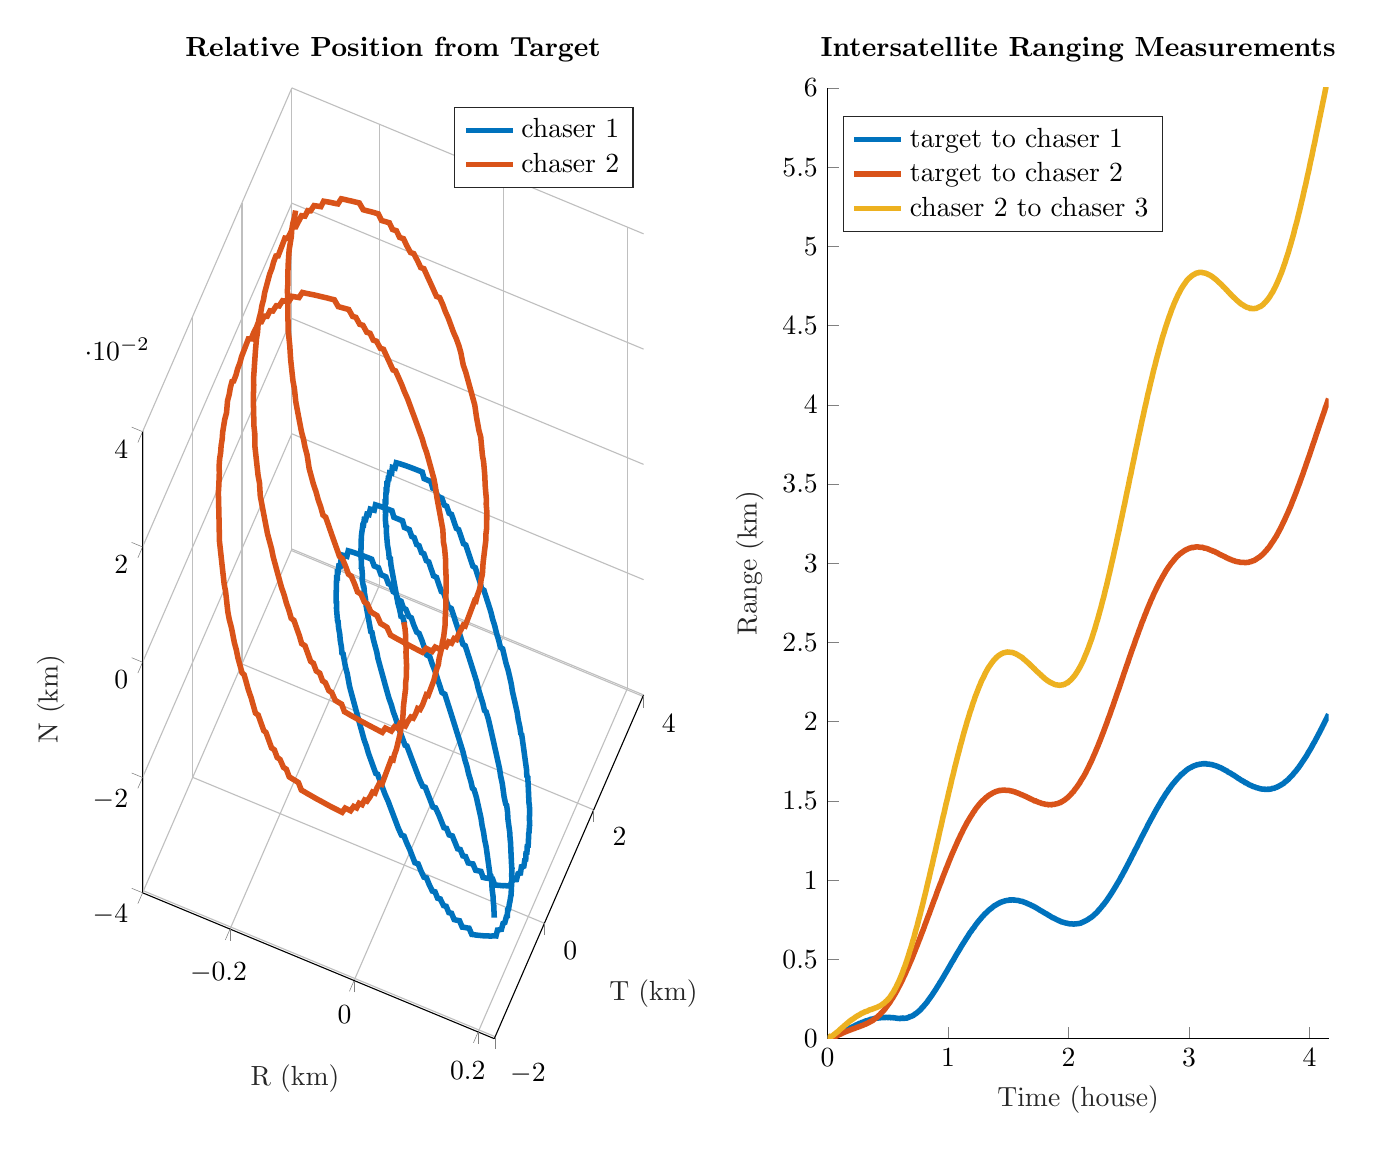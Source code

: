 % This file was created by matlab2tikz.
%
%The latest updates can be retrieved from
%  http://www.mathworks.com/matlabcentral/fileexchange/22022-matlab2tikz-matlab2tikz
%where you can also make suggestions and rate matlab2tikz.
%
\definecolor{mycolor1}{rgb}{0.0,0.447,0.741}%
\definecolor{mycolor2}{rgb}{0.85,0.325,0.098}%
\definecolor{mycolor3}{rgb}{0.929,0.694,0.125}%
%
\begin{tikzpicture}

\begin{axis}[%
width=2.505in,
height=4.754in,
at={(1.011in,0.642in)},
scale only axis,
xmin=-0.341,
xmax=0.226,
tick align=outside,
xlabel style={font=\color{white!15!black}},
xlabel={R (km)},
ymin=-2.035,
ymax=4.025,
ylabel style={font=\color{white!15!black}},
ylabel={T (km)},
zmin=-0.04,
zmax=0.04,
zlabel style={font=\color{white!15!black}},
zlabel={N (km)},
view={23}{39},
axis background/.style={fill=white},
title style={font=\bfseries},
title={Relative Position from Target},
axis x line*=bottom,
axis y line*=left,
axis z line*=left,
xmajorgrids,
ymajorgrids,
zmajorgrids,
legend style={legend cell align=left, align=left, draw=white!15!black}
]
\addplot3 [color=mycolor1, line width=2.0pt]
 table[row sep=crcr] {%
0.001	-0.01	0.002\\
-0.002	-0.008	0.003\\
-0.005	-0.007	0.003\\
-0.007	-0.005	0.004\\
-0.01	-0.003	0.005\\
-0.012	-0.001	0.006\\
-0.014	0.002	0.007\\
-0.016	0.004	0.008\\
-0.018	0.007	0.009\\
-0.02	0.01	0.01\\
-0.022	0.013	0.011\\
-0.023	0.016	0.012\\
-0.025	0.019	0.012\\
-0.026	0.022	0.013\\
-0.028	0.025	0.014\\
-0.029	0.028	0.015\\
-0.03	0.032	0.016\\
-0.03	0.035	0.017\\
-0.031	0.039	0.017\\
-0.032	0.042	0.018\\
-0.032	0.046	0.019\\
-0.032	0.05	0.019\\
-0.033	0.053	0.02\\
-0.033	0.057	0.021\\
-0.032	0.061	0.021\\
-0.032	0.064	0.022\\
-0.032	0.068	0.023\\
-0.031	0.071	0.023\\
-0.031	0.075	0.024\\
-0.03	0.078	0.024\\
-0.029	0.082	0.025\\
-0.028	0.085	0.025\\
-0.027	0.089	0.026\\
-0.026	0.092	0.026\\
-0.024	0.095	0.026\\
-0.023	0.098	0.027\\
-0.021	0.101	0.027\\
-0.019	0.104	0.027\\
-0.017	0.106	0.028\\
-0.015	0.109	0.028\\
-0.013	0.111	0.028\\
-0.011	0.114	0.028\\
-0.009	0.116	0.028\\
-0.006	0.118	0.028\\
-0.004	0.12	0.028\\
-0.001	0.121	0.028\\
0.002	0.123	0.028\\
0.005	0.124	0.028\\
0.008	0.125	0.028\\
0.011	0.126	0.028\\
0.014	0.127	0.028\\
0.017	0.127	0.028\\
0.02	0.128	0.028\\
0.024	0.128	0.028\\
0.027	0.127	0.027\\
0.03	0.127	0.027\\
0.034	0.126	0.027\\
0.038	0.126	0.027\\
0.041	0.124	0.026\\
0.045	0.123	0.026\\
0.049	0.122	0.025\\
0.052	0.12	0.025\\
0.056	0.118	0.025\\
0.06	0.115	0.024\\
0.064	0.113	0.024\\
0.068	0.11	0.023\\
0.072	0.107	0.023\\
0.076	0.104	0.022\\
0.08	0.1	0.021\\
0.084	0.096	0.021\\
0.088	0.092	0.02\\
0.092	0.088	0.019\\
0.096	0.083	0.019\\
0.1	0.078	0.018\\
0.104	0.073	0.017\\
0.108	0.068	0.016\\
0.112	0.062	0.016\\
0.116	0.056	0.015\\
0.12	0.05	0.014\\
0.123	0.043	0.013\\
0.127	0.037	0.013\\
0.131	0.03	0.012\\
0.135	0.023	0.011\\
0.139	0.015	0.01\\
0.142	0.008	0.009\\
0.146	-0.0	0.008\\
0.149	-0.008	0.007\\
0.153	-0.017	0.006\\
0.156	-0.025	0.005\\
0.16	-0.034	0.005\\
0.163	-0.043	0.004\\
0.166	-0.052	0.003\\
0.17	-0.062	0.002\\
0.173	-0.071	0.001\\
0.176	-0.081	-5.39e-05\\
0.178	-0.091	-0.001\\
0.181	-0.101	-0.002\\
0.184	-0.111	-0.003\\
0.187	-0.122	-0.004\\
0.189	-0.133	-0.005\\
0.192	-0.143	-0.006\\
0.194	-0.154	-0.007\\
0.196	-0.166	-0.007\\
0.198	-0.177	-0.008\\
0.2	-0.188	-0.009\\
0.202	-0.2	-0.01\\
0.204	-0.212	-0.011\\
0.206	-0.223	-0.012\\
0.207	-0.235	-0.013\\
0.209	-0.247	-0.013\\
0.21	-0.259	-0.014\\
0.211	-0.271	-0.015\\
0.212	-0.284	-0.016\\
0.213	-0.296	-0.017\\
0.214	-0.308	-0.017\\
0.215	-0.321	-0.018\\
0.215	-0.333	-0.019\\
0.216	-0.345	-0.02\\
0.216	-0.358	-0.02\\
0.216	-0.37	-0.021\\
0.216	-0.383	-0.021\\
0.216	-0.395	-0.022\\
0.216	-0.408	-0.023\\
0.215	-0.42	-0.023\\
0.215	-0.433	-0.024\\
0.214	-0.445	-0.024\\
0.214	-0.457	-0.025\\
0.213	-0.47	-0.025\\
0.212	-0.482	-0.026\\
0.211	-0.494	-0.026\\
0.209	-0.506	-0.026\\
0.208	-0.518	-0.027\\
0.206	-0.53	-0.027\\
0.205	-0.542	-0.027\\
0.203	-0.554	-0.028\\
0.201	-0.565	-0.028\\
0.199	-0.577	-0.028\\
0.197	-0.588	-0.028\\
0.195	-0.599	-0.029\\
0.192	-0.611	-0.029\\
0.19	-0.621	-0.029\\
0.187	-0.632	-0.029\\
0.185	-0.643	-0.029\\
0.182	-0.653	-0.029\\
0.179	-0.663	-0.029\\
0.176	-0.673	-0.029\\
0.173	-0.683	-0.029\\
0.17	-0.693	-0.028\\
0.166	-0.702	-0.028\\
0.163	-0.712	-0.028\\
0.16	-0.721	-0.028\\
0.156	-0.729	-0.028\\
0.153	-0.738	-0.027\\
0.149	-0.746	-0.027\\
0.145	-0.754	-0.027\\
0.141	-0.762	-0.026\\
0.138	-0.77	-0.026\\
0.134	-0.777	-0.026\\
0.13	-0.784	-0.025\\
0.126	-0.791	-0.025\\
0.122	-0.798	-0.024\\
0.118	-0.804	-0.024\\
0.114	-0.81	-0.023\\
0.11	-0.816	-0.022\\
0.105	-0.821	-0.022\\
0.101	-0.826	-0.021\\
0.097	-0.831	-0.021\\
0.093	-0.836	-0.02\\
0.089	-0.841	-0.019\\
0.084	-0.845	-0.018\\
0.08	-0.849	-0.018\\
0.076	-0.852	-0.017\\
0.072	-0.856	-0.016\\
0.068	-0.859	-0.015\\
0.064	-0.861	-0.015\\
0.059	-0.864	-0.014\\
0.055	-0.866	-0.013\\
0.051	-0.868	-0.012\\
0.047	-0.87	-0.011\\
0.043	-0.871	-0.01\\
0.039	-0.873	-0.009\\
0.036	-0.874	-0.009\\
0.032	-0.874	-0.008\\
0.028	-0.875	-0.007\\
0.024	-0.875	-0.006\\
0.021	-0.875	-0.005\\
0.017	-0.875	-0.004\\
0.014	-0.874	-0.003\\
0.01	-0.873	-0.002\\
0.007	-0.873	-0.001\\
0.004	-0.871	-2.76e-05\\
0.001	-0.87	0.001\\
-0.002	-0.869	0.002\\
-0.005	-0.867	0.003\\
-0.008	-0.865	0.004\\
-0.01	-0.863	0.005\\
-0.013	-0.861	0.006\\
-0.016	-0.858	0.007\\
-0.018	-0.856	0.008\\
-0.02	-0.853	0.008\\
-0.022	-0.85	0.009\\
-0.024	-0.847	0.01\\
-0.026	-0.844	0.011\\
-0.028	-0.841	0.012\\
-0.029	-0.838	0.013\\
-0.031	-0.834	0.014\\
-0.032	-0.831	0.015\\
-0.033	-0.827	0.015\\
-0.035	-0.824	0.016\\
-0.035	-0.82	0.017\\
-0.036	-0.816	0.018\\
-0.037	-0.812	0.018\\
-0.037	-0.809	0.019\\
-0.038	-0.805	0.02\\
-0.038	-0.801	0.021\\
-0.038	-0.797	0.021\\
-0.038	-0.793	0.022\\
-0.038	-0.79	0.022\\
-0.038	-0.786	0.023\\
-0.037	-0.782	0.024\\
-0.037	-0.778	0.024\\
-0.036	-0.775	0.025\\
-0.035	-0.771	0.025\\
-0.034	-0.767	0.026\\
-0.033	-0.764	0.026\\
-0.032	-0.761	0.026\\
-0.03	-0.757	0.027\\
-0.029	-0.754	0.027\\
-0.027	-0.751	0.027\\
-0.025	-0.748	0.028\\
-0.023	-0.745	0.028\\
-0.021	-0.743	0.028\\
-0.019	-0.74	0.028\\
-0.017	-0.738	0.029\\
-0.014	-0.735	0.029\\
-0.012	-0.733	0.029\\
-0.009	-0.731	0.029\\
-0.007	-0.73	0.029\\
-0.004	-0.728	0.029\\
-0.001	-0.727	0.029\\
0.002	-0.726	0.029\\
0.005	-0.725	0.029\\
0.009	-0.724	0.029\\
0.012	-0.723	0.028\\
0.015	-0.723	0.028\\
0.019	-0.723	0.028\\
0.022	-0.723	0.028\\
0.026	-0.723	0.028\\
0.029	-0.724	0.027\\
0.033	-0.725	0.027\\
0.037	-0.726	0.027\\
0.041	-0.727	0.026\\
0.045	-0.729	0.026\\
0.049	-0.731	0.025\\
0.053	-0.733	0.025\\
0.057	-0.735	0.024\\
0.061	-0.738	0.024\\
0.065	-0.74	0.023\\
0.069	-0.743	0.023\\
0.073	-0.747	0.022\\
0.077	-0.75	0.021\\
0.082	-0.754	0.021\\
0.086	-0.759	0.02\\
0.09	-0.763	0.019\\
0.094	-0.768	0.019\\
0.098	-0.773	0.018\\
0.102	-0.778	0.017\\
0.107	-0.783	0.017\\
0.111	-0.789	0.016\\
0.115	-0.795	0.015\\
0.119	-0.801	0.014\\
0.123	-0.808	0.013\\
0.127	-0.815	0.012\\
0.131	-0.822	0.012\\
0.135	-0.829	0.011\\
0.139	-0.836	0.01\\
0.143	-0.844	0.009\\
0.147	-0.852	0.008\\
0.151	-0.86	0.007\\
0.154	-0.869	0.006\\
0.158	-0.878	0.005\\
0.162	-0.887	0.004\\
0.165	-0.896	0.003\\
0.168	-0.905	0.003\\
0.172	-0.915	0.002\\
0.175	-0.924	0.001\\
0.178	-0.934	-0.0\\
0.181	-0.944	-0.001\\
0.184	-0.955	-0.002\\
0.187	-0.965	-0.003\\
0.19	-0.976	-0.004\\
0.193	-0.987	-0.005\\
0.195	-0.998	-0.006\\
0.198	-1.009	-0.007\\
0.2	-1.02	-0.008\\
0.202	-1.032	-0.009\\
0.205	-1.043	-0.01\\
0.207	-1.055	-0.01\\
0.209	-1.067	-0.011\\
0.21	-1.079	-0.012\\
0.212	-1.091	-0.013\\
0.214	-1.103	-0.014\\
0.215	-1.115	-0.015\\
0.216	-1.128	-0.015\\
0.217	-1.14	-0.016\\
0.218	-1.153	-0.017\\
0.219	-1.165	-0.018\\
0.22	-1.178	-0.019\\
0.221	-1.19	-0.019\\
0.221	-1.203	-0.02\\
0.222	-1.215	-0.021\\
0.222	-1.228	-0.021\\
0.222	-1.241	-0.022\\
0.222	-1.253	-0.023\\
0.222	-1.266	-0.023\\
0.221	-1.279	-0.024\\
0.221	-1.291	-0.024\\
0.22	-1.304	-0.025\\
0.219	-1.316	-0.025\\
0.219	-1.329	-0.026\\
0.218	-1.341	-0.026\\
0.216	-1.354	-0.027\\
0.215	-1.366	-0.027\\
0.214	-1.378	-0.027\\
0.212	-1.39	-0.028\\
0.21	-1.402	-0.028\\
0.209	-1.414	-0.028\\
0.207	-1.426	-0.028\\
0.205	-1.437	-0.029\\
0.202	-1.449	-0.029\\
0.2	-1.46	-0.029\\
0.198	-1.471	-0.029\\
0.195	-1.483	-0.029\\
0.192	-1.493	-0.029\\
0.19	-1.504	-0.029\\
0.187	-1.515	-0.029\\
0.184	-1.525	-0.029\\
0.181	-1.535	-0.029\\
0.178	-1.545	-0.029\\
0.174	-1.555	-0.029\\
0.171	-1.564	-0.029\\
0.167	-1.574	-0.028\\
0.164	-1.583	-0.028\\
0.16	-1.591	-0.028\\
0.157	-1.6	-0.028\\
0.153	-1.608	-0.027\\
0.149	-1.617	-0.027\\
0.145	-1.624	-0.027\\
0.141	-1.632	-0.026\\
0.137	-1.639	-0.026\\
0.133	-1.647	-0.025\\
0.129	-1.653	-0.025\\
0.124	-1.66	-0.024\\
0.12	-1.666	-0.024\\
0.116	-1.672	-0.023\\
0.112	-1.678	-0.023\\
0.107	-1.684	-0.022\\
0.103	-1.689	-0.021\\
0.099	-1.694	-0.021\\
0.094	-1.698	-0.02\\
0.09	-1.703	-0.019\\
0.085	-1.707	-0.019\\
0.081	-1.711	-0.018\\
0.077	-1.714	-0.017\\
0.072	-1.717	-0.016\\
0.068	-1.72	-0.015\\
0.064	-1.723	-0.015\\
0.059	-1.725	-0.014\\
0.055	-1.727	-0.013\\
0.051	-1.729	-0.012\\
0.047	-1.731	-0.011\\
0.043	-1.732	-0.01\\
0.038	-1.733	-0.009\\
0.034	-1.734	-0.008\\
0.03	-1.735	-0.007\\
0.026	-1.735	-0.006\\
0.023	-1.735	-0.006\\
0.019	-1.735	-0.005\\
0.015	-1.734	-0.004\\
0.011	-1.734	-0.003\\
0.008	-1.733	-0.002\\
0.004	-1.732	-0.001\\
0.001	-1.73	0.0\\
-0.002	-1.729	0.001\\
-0.005	-1.727	0.002\\
-0.008	-1.725	0.003\\
-0.011	-1.723	0.004\\
-0.014	-1.721	0.005\\
-0.017	-1.719	0.006\\
-0.02	-1.716	0.007\\
-0.022	-1.713	0.008\\
-0.024	-1.71	0.009\\
-0.027	-1.707	0.01\\
-0.029	-1.704	0.011\\
-0.031	-1.701	0.012\\
-0.033	-1.697	0.012\\
-0.034	-1.694	0.013\\
-0.036	-1.69	0.014\\
-0.037	-1.686	0.015\\
-0.039	-1.683	0.016\\
-0.04	-1.679	0.017\\
-0.041	-1.675	0.017\\
-0.042	-1.671	0.018\\
-0.043	-1.667	0.019\\
-0.043	-1.663	0.02\\
-0.044	-1.659	0.02\\
-0.044	-1.655	0.021\\
-0.044	-1.651	0.022\\
-0.044	-1.647	0.022\\
-0.044	-1.643	0.023\\
-0.044	-1.639	0.024\\
-0.043	-1.635	0.024\\
-0.043	-1.631	0.025\\
-0.042	-1.627	0.025\\
-0.041	-1.623	0.026\\
-0.04	-1.62	0.026\\
-0.039	-1.616	0.026\\
-0.038	-1.613	0.027\\
-0.036	-1.609	0.027\\
-0.035	-1.606	0.028\\
-0.033	-1.603	0.028\\
-0.031	-1.599	0.028\\
-0.029	-1.597	0.028\\
-0.027	-1.594	0.029\\
-0.025	-1.591	0.029\\
-0.023	-1.589	0.029\\
-0.02	-1.586	0.029\\
-0.018	-1.584	0.029\\
-0.015	-1.582	0.029\\
-0.012	-1.58	0.029\\
-0.009	-1.579	0.029\\
-0.006	-1.577	0.029\\
-0.003	-1.576	0.029\\
4.23e-05	-1.575	0.029\\
0.003	-1.574	0.029\\
0.007	-1.573	0.029\\
0.01	-1.573	0.029\\
0.014	-1.573	0.028\\
0.018	-1.573	0.028\\
0.021	-1.573	0.028\\
0.025	-1.574	0.027\\
0.029	-1.575	0.027\\
0.033	-1.576	0.027\\
0.037	-1.577	0.026\\
0.041	-1.579	0.026\\
0.045	-1.581	0.025\\
0.049	-1.583	0.025\\
0.053	-1.585	0.024\\
0.058	-1.588	0.024\\
0.062	-1.591	0.023\\
0.066	-1.594	0.023\\
0.071	-1.597	0.022\\
0.075	-1.601	0.022\\
0.079	-1.605	0.021\\
0.084	-1.609	0.02\\
0.088	-1.613	0.02\\
0.093	-1.618	0.019\\
0.097	-1.623	0.018\\
0.101	-1.629	0.017\\
0.106	-1.634	0.017\\
0.11	-1.64	0.016\\
0.115	-1.646	0.015\\
0.119	-1.653	0.014\\
0.123	-1.659	0.013\\
0.127	-1.666	0.012\\
0.132	-1.673	0.012\\
0.136	-1.681	0.011\\
0.14	-1.688	0.01\\
0.144	-1.696	0.009\\
0.148	-1.704	0.008\\
0.152	-1.713	0.007\\
0.156	-1.721	0.006\\
0.16	-1.73	0.005\\
0.164	-1.739	0.004\\
0.167	-1.748	0.003\\
0.171	-1.758	0.002\\
0.174	-1.768	0.001\\
0.178	-1.778	0.0\\
0.181	-1.788	-0.001\\
0.184	-1.798	-0.001\\
0.188	-1.808	-0.002\\
0.191	-1.819	-0.003\\
0.194	-1.83	-0.004\\
0.197	-1.841	-0.005\\
0.199	-1.852	-0.006\\
0.202	-1.864	-0.007\\
0.204	-1.875	-0.008\\
0.207	-1.887	-0.009\\
0.209	-1.899	-0.01\\
0.211	-1.91	-0.011\\
0.213	-1.922	-0.012\\
0.215	-1.935	-0.013\\
0.217	-1.947	-0.013\\
0.219	-1.959	-0.014\\
0.22	-1.972	-0.015\\
0.222	-1.984	-0.016\\
0.223	-1.997	-0.017\\
0.224	-2.009	-0.017\\
0.225	-2.022	-0.018\\
0.226	-2.035	-0.019\\
};
 \addlegendentry{chaser 1}

\addplot3 [color=mycolor2, line width=2.0pt]
 table[row sep=crcr] {%
-0.001	0.01	0.002\\
0.001	0.007	0.001\\
0.002	0.004	0.0\\
0.002	0.002	-0.001\\
0.003	-0.001	-0.002\\
0.003	-0.004	-0.003\\
0.004	-0.007	-0.005\\
0.004	-0.01	-0.006\\
0.004	-0.013	-0.007\\
0.003	-0.016	-0.008\\
0.003	-0.018	-0.009\\
0.002	-0.021	-0.01\\
0.001	-0.024	-0.011\\
0.0	-0.027	-0.012\\
-0.001	-0.029	-0.014\\
-0.002	-0.032	-0.015\\
-0.004	-0.034	-0.016\\
-0.005	-0.037	-0.017\\
-0.007	-0.039	-0.018\\
-0.009	-0.041	-0.019\\
-0.011	-0.043	-0.02\\
-0.014	-0.045	-0.021\\
-0.016	-0.046	-0.022\\
-0.019	-0.048	-0.022\\
-0.022	-0.049	-0.023\\
-0.025	-0.05	-0.024\\
-0.028	-0.051	-0.025\\
-0.031	-0.052	-0.026\\
-0.034	-0.052	-0.027\\
-0.038	-0.052	-0.027\\
-0.042	-0.052	-0.028\\
-0.045	-0.052	-0.029\\
-0.049	-0.052	-0.029\\
-0.053	-0.051	-0.03\\
-0.058	-0.05	-0.031\\
-0.062	-0.048	-0.031\\
-0.066	-0.047	-0.032\\
-0.071	-0.045	-0.032\\
-0.075	-0.043	-0.033\\
-0.08	-0.04	-0.033\\
-0.085	-0.037	-0.034\\
-0.089	-0.034	-0.034\\
-0.094	-0.031	-0.034\\
-0.099	-0.027	-0.035\\
-0.104	-0.023	-0.035\\
-0.109	-0.018	-0.035\\
-0.115	-0.014	-0.035\\
-0.12	-0.009	-0.035\\
-0.125	-0.003	-0.035\\
-0.13	0.003	-0.035\\
-0.135	0.009	-0.035\\
-0.141	0.015	-0.035\\
-0.146	0.022	-0.035\\
-0.151	0.029	-0.035\\
-0.157	0.037	-0.035\\
-0.162	0.045	-0.035\\
-0.168	0.053	-0.035\\
-0.173	0.061	-0.034\\
-0.178	0.07	-0.034\\
-0.184	0.08	-0.034\\
-0.189	0.089	-0.034\\
-0.194	0.099	-0.033\\
-0.199	0.109	-0.033\\
-0.205	0.12	-0.032\\
-0.21	0.131	-0.032\\
-0.215	0.142	-0.031\\
-0.22	0.154	-0.031\\
-0.225	0.166	-0.03\\
-0.23	0.178	-0.029\\
-0.234	0.191	-0.029\\
-0.239	0.203	-0.028\\
-0.244	0.217	-0.027\\
-0.249	0.23	-0.027\\
-0.253	0.244	-0.026\\
-0.257	0.258	-0.025\\
-0.262	0.272	-0.024\\
-0.266	0.287	-0.023\\
-0.27	0.301	-0.022\\
-0.274	0.317	-0.022\\
-0.278	0.332	-0.021\\
-0.282	0.347	-0.02\\
-0.285	0.363	-0.019\\
-0.289	0.379	-0.018\\
-0.292	0.396	-0.017\\
-0.295	0.412	-0.016\\
-0.299	0.429	-0.015\\
-0.302	0.446	-0.014\\
-0.304	0.463	-0.013\\
-0.307	0.48	-0.011\\
-0.31	0.497	-0.01\\
-0.312	0.515	-0.009\\
-0.314	0.532	-0.008\\
-0.316	0.55	-0.007\\
-0.318	0.568	-0.006\\
-0.32	0.586	-0.005\\
-0.322	0.604	-0.004\\
-0.323	0.622	-0.002\\
-0.324	0.641	-0.001\\
-0.325	0.659	-0.0\\
-0.326	0.678	0.001\\
-0.327	0.696	0.002\\
-0.328	0.715	0.003\\
-0.328	0.733	0.004\\
-0.328	0.752	0.006\\
-0.329	0.77	0.007\\
-0.329	0.789	0.008\\
-0.328	0.807	0.009\\
-0.328	0.826	0.01\\
-0.327	0.844	0.011\\
-0.327	0.863	0.012\\
-0.326	0.881	0.013\\
-0.325	0.899	0.014\\
-0.323	0.918	0.015\\
-0.322	0.936	0.017\\
-0.32	0.954	0.018\\
-0.319	0.972	0.019\\
-0.317	0.99	0.02\\
-0.315	1.007	0.02\\
-0.312	1.025	0.021\\
-0.31	1.042	0.022\\
-0.307	1.059	0.023\\
-0.305	1.076	0.024\\
-0.302	1.093	0.025\\
-0.299	1.11	0.026\\
-0.296	1.126	0.027\\
-0.292	1.143	0.027\\
-0.289	1.159	0.028\\
-0.285	1.174	0.029\\
-0.282	1.19	0.03\\
-0.278	1.205	0.03\\
-0.274	1.22	0.031\\
-0.27	1.235	0.031\\
-0.266	1.25	0.032\\
-0.262	1.264	0.032\\
-0.257	1.278	0.033\\
-0.253	1.292	0.033\\
-0.248	1.305	0.034\\
-0.243	1.318	0.034\\
-0.239	1.331	0.034\\
-0.234	1.344	0.035\\
-0.229	1.356	0.035\\
-0.224	1.368	0.035\\
-0.219	1.379	0.036\\
-0.213	1.39	0.036\\
-0.208	1.401	0.036\\
-0.203	1.412	0.036\\
-0.198	1.422	0.036\\
-0.192	1.432	0.036\\
-0.187	1.441	0.036\\
-0.182	1.45	0.036\\
-0.176	1.459	0.036\\
-0.171	1.468	0.036\\
-0.165	1.476	0.035\\
-0.16	1.483	0.035\\
-0.154	1.491	0.035\\
-0.149	1.498	0.035\\
-0.143	1.505	0.034\\
-0.138	1.511	0.034\\
-0.132	1.517	0.033\\
-0.127	1.522	0.033\\
-0.121	1.528	0.032\\
-0.116	1.533	0.032\\
-0.111	1.537	0.031\\
-0.106	1.541	0.031\\
-0.1	1.545	0.03\\
-0.095	1.549	0.03\\
-0.09	1.552	0.029\\
-0.085	1.555	0.028\\
-0.08	1.558	0.027\\
-0.076	1.56	0.027\\
-0.071	1.562	0.026\\
-0.066	1.563	0.025\\
-0.062	1.565	0.024\\
-0.057	1.566	0.023\\
-0.053	1.567	0.022\\
-0.049	1.567	0.021\\
-0.045	1.568	0.02\\
-0.041	1.568	0.019\\
-0.037	1.567	0.018\\
-0.033	1.567	0.017\\
-0.03	1.566	0.016\\
-0.026	1.565	0.015\\
-0.023	1.564	0.014\\
-0.02	1.563	0.013\\
-0.017	1.561	0.012\\
-0.014	1.559	0.011\\
-0.012	1.558	0.01\\
-0.009	1.556	0.008\\
-0.007	1.553	0.007\\
-0.005	1.551	0.006\\
-0.003	1.549	0.005\\
-0.001	1.546	0.004\\
0.001	1.543	0.003\\
0.002	1.541	0.001\\
0.004	1.538	0.0\\
0.005	1.535	-0.001\\
0.006	1.532	-0.002\\
0.006	1.529	-0.003\\
0.007	1.526	-0.005\\
0.007	1.523	-0.006\\
0.007	1.52	-0.007\\
0.007	1.517	-0.008\\
0.007	1.514	-0.009\\
0.007	1.511	-0.01\\
0.006	1.508	-0.012\\
0.006	1.505	-0.013\\
0.005	1.502	-0.014\\
0.004	1.5	-0.015\\
0.002	1.497	-0.016\\
0.001	1.494	-0.017\\
-0.001	1.492	-0.018\\
-0.003	1.49	-0.019\\
-0.004	1.488	-0.02\\
-0.007	1.486	-0.021\\
-0.009	1.484	-0.022\\
-0.011	1.482	-0.023\\
-0.014	1.481	-0.024\\
-0.017	1.479	-0.025\\
-0.02	1.478	-0.026\\
-0.023	1.477	-0.026\\
-0.026	1.477	-0.027\\
-0.029	1.476	-0.028\\
-0.033	1.476	-0.029\\
-0.037	1.476	-0.029\\
-0.04	1.477	-0.03\\
-0.044	1.477	-0.031\\
-0.048	1.478	-0.031\\
-0.053	1.479	-0.032\\
-0.057	1.481	-0.033\\
-0.061	1.482	-0.033\\
-0.066	1.484	-0.033\\
-0.07	1.487	-0.034\\
-0.075	1.489	-0.034\\
-0.08	1.492	-0.035\\
-0.085	1.496	-0.035\\
-0.09	1.499	-0.035\\
-0.095	1.503	-0.036\\
-0.1	1.507	-0.036\\
-0.105	1.512	-0.036\\
-0.11	1.517	-0.036\\
-0.115	1.522	-0.036\\
-0.121	1.528	-0.036\\
-0.126	1.534	-0.036\\
-0.132	1.54	-0.036\\
-0.137	1.547	-0.036\\
-0.142	1.554	-0.036\\
-0.148	1.561	-0.036\\
-0.153	1.569	-0.036\\
-0.159	1.577	-0.036\\
-0.164	1.586	-0.035\\
-0.17	1.595	-0.035\\
-0.175	1.604	-0.035\\
-0.181	1.613	-0.034\\
-0.186	1.623	-0.034\\
-0.192	1.633	-0.033\\
-0.197	1.644	-0.033\\
-0.202	1.655	-0.032\\
-0.208	1.666	-0.032\\
-0.213	1.677	-0.031\\
-0.218	1.689	-0.031\\
-0.223	1.702	-0.03\\
-0.228	1.714	-0.029\\
-0.234	1.727	-0.029\\
-0.238	1.74	-0.028\\
-0.243	1.753	-0.027\\
-0.248	1.767	-0.026\\
-0.253	1.781	-0.026\\
-0.257	1.795	-0.025\\
-0.262	1.81	-0.024\\
-0.266	1.825	-0.023\\
-0.271	1.84	-0.022\\
-0.275	1.855	-0.021\\
-0.279	1.871	-0.02\\
-0.283	1.887	-0.019\\
-0.287	1.903	-0.018\\
-0.29	1.919	-0.017\\
-0.294	1.935	-0.016\\
-0.298	1.952	-0.015\\
-0.301	1.969	-0.014\\
-0.304	1.986	-0.013\\
-0.307	2.003	-0.012\\
-0.31	2.021	-0.011\\
-0.313	2.038	-0.01\\
-0.315	2.056	-0.008\\
-0.318	2.074	-0.007\\
-0.32	2.092	-0.006\\
-0.322	2.11	-0.005\\
-0.324	2.128	-0.004\\
-0.326	2.146	-0.003\\
-0.327	2.165	-0.001\\
-0.329	2.183	-0.0\\
-0.33	2.202	0.001\\
-0.331	2.22	0.002\\
-0.332	2.239	0.003\\
-0.333	2.258	0.004\\
-0.333	2.276	0.006\\
-0.334	2.295	0.007\\
-0.334	2.314	0.008\\
-0.334	2.332	0.009\\
-0.334	2.351	0.01\\
-0.334	2.37	0.011\\
-0.333	2.388	0.013\\
-0.332	2.407	0.014\\
-0.332	2.425	0.015\\
-0.331	2.443	0.016\\
-0.329	2.462	0.017\\
-0.328	2.48	0.018\\
-0.326	2.498	0.019\\
-0.325	2.516	0.02\\
-0.323	2.534	0.021\\
-0.321	2.551	0.022\\
-0.319	2.569	0.023\\
-0.316	2.586	0.024\\
-0.314	2.604	0.025\\
-0.311	2.621	0.026\\
-0.308	2.637	0.026\\
-0.305	2.654	0.027\\
-0.302	2.671	0.028\\
-0.299	2.687	0.029\\
-0.295	2.703	0.029\\
-0.291	2.718	0.03\\
-0.288	2.734	0.031\\
-0.284	2.749	0.031\\
-0.28	2.764	0.032\\
-0.276	2.779	0.033\\
-0.271	2.794	0.033\\
-0.267	2.808	0.034\\
-0.263	2.822	0.034\\
-0.258	2.835	0.035\\
-0.253	2.849	0.035\\
-0.248	2.862	0.035\\
-0.244	2.874	0.036\\
-0.239	2.887	0.036\\
-0.234	2.899	0.036\\
-0.228	2.91	0.036\\
-0.223	2.922	0.036\\
-0.218	2.933	0.037\\
-0.213	2.944	0.037\\
-0.207	2.954	0.037\\
-0.202	2.964	0.037\\
-0.196	2.974	0.037\\
-0.191	2.983	0.037\\
-0.185	2.992	0.036\\
-0.179	3.0	0.036\\
-0.174	3.009	0.036\\
-0.168	3.017	0.036\\
-0.162	3.024	0.036\\
-0.157	3.031	0.035\\
-0.151	3.038	0.035\\
-0.145	3.045	0.035\\
-0.14	3.051	0.034\\
-0.134	3.056	0.034\\
-0.129	3.062	0.033\\
-0.123	3.067	0.033\\
-0.118	3.071	0.032\\
-0.112	3.076	0.031\\
-0.107	3.08	0.031\\
-0.101	3.083	0.03\\
-0.096	3.087	0.029\\
-0.091	3.09	0.029\\
-0.086	3.092	0.028\\
-0.081	3.095	0.027\\
-0.076	3.097	0.026\\
-0.071	3.098	0.025\\
-0.066	3.1	0.025\\
-0.061	3.101	0.024\\
-0.057	3.101	0.023\\
-0.052	3.102	0.022\\
-0.048	3.102	0.021\\
-0.044	3.102	0.02\\
-0.039	3.102	0.019\\
-0.035	3.101	0.018\\
-0.032	3.101	0.017\\
-0.028	3.1	0.015\\
-0.024	3.098	0.014\\
-0.021	3.097	0.013\\
-0.018	3.095	0.012\\
-0.015	3.094	0.011\\
-0.012	3.092	0.01\\
-0.009	3.09	0.009\\
-0.006	3.087	0.007\\
-0.004	3.085	0.006\\
-0.002	3.082	0.005\\
0.001	3.08	0.004\\
0.002	3.077	0.003\\
0.004	3.074	0.001\\
0.006	3.071	0.0\\
0.007	3.068	-0.001\\
0.008	3.065	-0.002\\
0.009	3.062	-0.004\\
0.01	3.058	-0.005\\
0.011	3.055	-0.006\\
0.011	3.052	-0.007\\
0.012	3.049	-0.008\\
0.012	3.046	-0.01\\
0.012	3.042	-0.011\\
0.011	3.039	-0.012\\
0.011	3.036	-0.013\\
0.01	3.033	-0.014\\
0.009	3.03	-0.015\\
0.008	3.028	-0.016\\
0.007	3.025	-0.017\\
0.006	3.022	-0.019\\
0.004	3.02	-0.02\\
0.003	3.017	-0.021\\
0.001	3.015	-0.022\\
-0.002	3.013	-0.023\\
-0.004	3.011	-0.024\\
-0.006	3.01	-0.024\\
-0.009	3.008	-0.025\\
-0.012	3.007	-0.026\\
-0.015	3.006	-0.027\\
-0.018	3.005	-0.028\\
-0.021	3.004	-0.029\\
-0.024	3.004	-0.029\\
-0.028	3.004	-0.03\\
-0.032	3.004	-0.031\\
-0.035	3.005	-0.032\\
-0.039	3.005	-0.032\\
-0.043	3.006	-0.033\\
-0.048	3.007	-0.033\\
-0.052	3.009	-0.034\\
-0.056	3.011	-0.034\\
-0.061	3.013	-0.035\\
-0.066	3.016	-0.035\\
-0.07	3.018	-0.035\\
-0.075	3.021	-0.036\\
-0.08	3.025	-0.036\\
-0.085	3.029	-0.036\\
-0.091	3.033	-0.037\\
-0.096	3.037	-0.037\\
-0.101	3.042	-0.037\\
-0.106	3.047	-0.037\\
-0.112	3.053	-0.037\\
-0.117	3.059	-0.037\\
-0.123	3.065	-0.037\\
-0.128	3.072	-0.037\\
-0.134	3.078	-0.037\\
-0.14	3.086	-0.037\\
-0.145	3.093	-0.037\\
-0.151	3.101	-0.036\\
-0.156	3.11	-0.036\\
-0.162	3.119	-0.036\\
-0.168	3.128	-0.035\\
-0.174	3.137	-0.035\\
-0.179	3.147	-0.035\\
-0.185	3.157	-0.034\\
-0.19	3.167	-0.034\\
-0.196	3.178	-0.033\\
-0.202	3.189	-0.033\\
-0.207	3.201	-0.032\\
-0.213	3.213	-0.031\\
-0.218	3.225	-0.031\\
-0.223	3.237	-0.03\\
-0.229	3.25	-0.029\\
-0.234	3.263	-0.029\\
-0.239	3.277	-0.028\\
-0.244	3.29	-0.027\\
-0.249	3.304	-0.026\\
-0.254	3.319	-0.025\\
-0.259	3.333	-0.024\\
-0.264	3.348	-0.024\\
-0.268	3.363	-0.023\\
-0.273	3.378	-0.022\\
-0.277	3.394	-0.021\\
-0.282	3.41	-0.02\\
-0.286	3.426	-0.019\\
-0.29	3.442	-0.018\\
-0.294	3.459	-0.016\\
-0.298	3.476	-0.015\\
-0.301	3.493	-0.014\\
-0.305	3.51	-0.013\\
-0.308	3.527	-0.012\\
-0.311	3.544	-0.011\\
-0.314	3.562	-0.01\\
-0.317	3.58	-0.009\\
-0.32	3.598	-0.007\\
-0.323	3.616	-0.006\\
-0.325	3.634	-0.005\\
-0.327	3.652	-0.004\\
-0.329	3.671	-0.003\\
-0.331	3.689	-0.001\\
-0.333	3.708	-0.0\\
-0.335	3.726	0.001\\
-0.336	3.745	0.002\\
-0.337	3.764	0.003\\
-0.338	3.783	0.005\\
-0.339	3.801	0.006\\
-0.34	3.82	0.007\\
-0.34	3.839	0.008\\
-0.341	3.858	0.009\\
-0.341	3.877	0.011\\
-0.341	3.895	0.012\\
-0.341	3.914	0.013\\
-0.34	3.933	0.014\\
-0.339	3.951	0.015\\
-0.339	3.97	0.016\\
-0.338	3.988	0.017\\
-0.336	4.007	0.018\\
-0.335	4.025	0.019\\
};
 \addlegendentry{chaser 2}

\end{axis}

\begin{axis}[%
width=2.505in,
height=4.754in,
at={(4.436in,0.642in)},
scale only axis,
xmin=0,
xmax=4.158,
xlabel style={font=\color{white!15!black}},
xlabel={Time (house)},
ymin=0,
ymax=6,
ylabel style={font=\color{white!15!black}},
ylabel={Range (km)},
axis background/.style={fill=white},
title style={font=\bfseries},
title={Intersatellite Ranging Measurements},
axis x line*=bottom,
axis y line*=left,
legend style={at={(0.03,0.97)}, anchor=north west, legend cell align=left, align=left, draw=white!15!black}
]
\addplot [color=mycolor1, line width=2.0pt]
  table[row sep=crcr]{%
0	0.01\\
0.008	0.009\\
0.017	0.009\\
0.025	0.011\\
0.033	0.011\\
0.042	0.015\\
0.05	0.016\\
0.058	0.019\\
0.067	0.022\\
0.075	0.024\\
0.083	0.028\\
0.092	0.03\\
0.1	0.033\\
0.108	0.037\\
0.117	0.04\\
0.125	0.043\\
0.133	0.046\\
0.142	0.05\\
0.15	0.053\\
0.158	0.055\\
0.167	0.06\\
0.175	0.062\\
0.183	0.066\\
0.192	0.069\\
0.2	0.072\\
0.208	0.075\\
0.217	0.078\\
0.225	0.081\\
0.233	0.085\\
0.242	0.088\\
0.25	0.09\\
0.258	0.094\\
0.267	0.097\\
0.275	0.098\\
0.283	0.102\\
0.292	0.104\\
0.3	0.106\\
0.308	0.109\\
0.317	0.112\\
0.325	0.113\\
0.333	0.115\\
0.342	0.117\\
0.35	0.119\\
0.358	0.122\\
0.367	0.124\\
0.375	0.124\\
0.383	0.126\\
0.392	0.128\\
0.4	0.129\\
0.408	0.13\\
0.417	0.13\\
0.425	0.131\\
0.433	0.131\\
0.442	0.133\\
0.45	0.134\\
0.458	0.133\\
0.467	0.134\\
0.475	0.133\\
0.483	0.134\\
0.492	0.134\\
0.5	0.133\\
0.508	0.134\\
0.517	0.134\\
0.525	0.132\\
0.533	0.133\\
0.542	0.132\\
0.55	0.132\\
0.558	0.131\\
0.567	0.13\\
0.575	0.129\\
0.583	0.128\\
0.592	0.128\\
0.6	0.127\\
0.608	0.129\\
0.617	0.128\\
0.625	0.13\\
0.633	0.128\\
0.642	0.129\\
0.65	0.13\\
0.658	0.13\\
0.667	0.133\\
0.675	0.135\\
0.683	0.139\\
0.692	0.14\\
0.7	0.143\\
0.708	0.145\\
0.717	0.15\\
0.725	0.155\\
0.733	0.158\\
0.742	0.164\\
0.75	0.169\\
0.758	0.174\\
0.767	0.18\\
0.775	0.186\\
0.783	0.195\\
0.792	0.2\\
0.8	0.208\\
0.808	0.215\\
0.817	0.223\\
0.825	0.23\\
0.833	0.24\\
0.842	0.249\\
0.85	0.257\\
0.858	0.266\\
0.867	0.275\\
0.875	0.285\\
0.883	0.294\\
0.892	0.304\\
0.9	0.313\\
0.908	0.324\\
0.917	0.334\\
0.925	0.344\\
0.933	0.355\\
0.942	0.365\\
0.95	0.375\\
0.958	0.386\\
0.967	0.397\\
0.975	0.408\\
0.983	0.418\\
0.992	0.429\\
1	0.44\\
1.008	0.451\\
1.017	0.462\\
1.025	0.474\\
1.033	0.484\\
1.042	0.494\\
1.05	0.505\\
1.058	0.516\\
1.067	0.528\\
1.075	0.538\\
1.083	0.548\\
1.092	0.559\\
1.1	0.569\\
1.108	0.58\\
1.117	0.591\\
1.125	0.601\\
1.133	0.61\\
1.142	0.621\\
1.15	0.631\\
1.158	0.64\\
1.167	0.65\\
1.175	0.661\\
1.183	0.67\\
1.192	0.678\\
1.2	0.688\\
1.208	0.696\\
1.217	0.704\\
1.225	0.714\\
1.233	0.722\\
1.242	0.731\\
1.25	0.739\\
1.258	0.746\\
1.267	0.754\\
1.275	0.761\\
1.283	0.769\\
1.292	0.775\\
1.3	0.783\\
1.308	0.789\\
1.317	0.795\\
1.325	0.801\\
1.333	0.807\\
1.342	0.813\\
1.35	0.818\\
1.358	0.822\\
1.367	0.828\\
1.375	0.833\\
1.383	0.838\\
1.392	0.842\\
1.4	0.845\\
1.408	0.849\\
1.417	0.853\\
1.425	0.856\\
1.433	0.859\\
1.442	0.862\\
1.45	0.864\\
1.458	0.866\\
1.467	0.868\\
1.475	0.87\\
1.483	0.871\\
1.492	0.873\\
1.5	0.873\\
1.508	0.875\\
1.517	0.875\\
1.525	0.875\\
1.533	0.876\\
1.542	0.875\\
1.55	0.875\\
1.558	0.874\\
1.567	0.873\\
1.575	0.873\\
1.583	0.872\\
1.592	0.87\\
1.6	0.868\\
1.608	0.867\\
1.617	0.866\\
1.625	0.863\\
1.633	0.861\\
1.642	0.858\\
1.65	0.856\\
1.658	0.853\\
1.667	0.85\\
1.675	0.847\\
1.683	0.845\\
1.692	0.841\\
1.7	0.838\\
1.708	0.836\\
1.717	0.831\\
1.725	0.829\\
1.733	0.825\\
1.742	0.821\\
1.75	0.817\\
1.758	0.813\\
1.767	0.809\\
1.775	0.806\\
1.783	0.802\\
1.792	0.798\\
1.8	0.794\\
1.808	0.791\\
1.817	0.787\\
1.825	0.784\\
1.833	0.779\\
1.842	0.776\\
1.85	0.772\\
1.858	0.768\\
1.867	0.764\\
1.875	0.762\\
1.883	0.759\\
1.892	0.755\\
1.9	0.752\\
1.908	0.749\\
1.917	0.746\\
1.925	0.743\\
1.933	0.741\\
1.942	0.737\\
1.95	0.736\\
1.958	0.734\\
1.967	0.732\\
1.975	0.73\\
1.983	0.729\\
1.992	0.728\\
2	0.726\\
2.008	0.725\\
2.017	0.724\\
2.025	0.725\\
2.033	0.724\\
2.042	0.723\\
2.05	0.724\\
2.058	0.724\\
2.067	0.725\\
2.075	0.726\\
2.083	0.726\\
2.092	0.728\\
2.1	0.729\\
2.108	0.732\\
2.117	0.735\\
2.125	0.738\\
2.133	0.741\\
2.142	0.744\\
2.15	0.747\\
2.158	0.751\\
2.167	0.755\\
2.175	0.76\\
2.183	0.763\\
2.192	0.768\\
2.2	0.773\\
2.208	0.778\\
2.217	0.785\\
2.225	0.79\\
2.233	0.796\\
2.242	0.803\\
2.25	0.811\\
2.258	0.817\\
2.267	0.825\\
2.275	0.832\\
2.283	0.841\\
2.292	0.847\\
2.3	0.856\\
2.308	0.864\\
2.317	0.873\\
2.325	0.882\\
2.333	0.892\\
2.342	0.901\\
2.35	0.911\\
2.358	0.92\\
2.367	0.931\\
2.375	0.941\\
2.383	0.951\\
2.392	0.962\\
2.4	0.973\\
2.408	0.983\\
2.417	0.994\\
2.425	1.005\\
2.433	1.017\\
2.442	1.028\\
2.45	1.04\\
2.458	1.051\\
2.467	1.063\\
2.475	1.075\\
2.483	1.087\\
2.492	1.1\\
2.5	1.111\\
2.508	1.124\\
2.517	1.136\\
2.525	1.149\\
2.533	1.161\\
2.542	1.173\\
2.55	1.187\\
2.558	1.198\\
2.567	1.21\\
2.575	1.223\\
2.583	1.236\\
2.592	1.248\\
2.6	1.261\\
2.608	1.274\\
2.617	1.286\\
2.625	1.298\\
2.633	1.31\\
2.642	1.322\\
2.65	1.334\\
2.658	1.348\\
2.667	1.36\\
2.675	1.371\\
2.683	1.383\\
2.692	1.395\\
2.7	1.406\\
2.708	1.418\\
2.717	1.43\\
2.725	1.441\\
2.733	1.452\\
2.742	1.463\\
2.75	1.474\\
2.758	1.484\\
2.767	1.496\\
2.775	1.507\\
2.783	1.516\\
2.792	1.526\\
2.8	1.537\\
2.808	1.546\\
2.817	1.556\\
2.825	1.564\\
2.833	1.575\\
2.842	1.582\\
2.85	1.592\\
2.858	1.6\\
2.867	1.609\\
2.875	1.615\\
2.883	1.623\\
2.892	1.631\\
2.9	1.638\\
2.908	1.645\\
2.917	1.652\\
2.925	1.658\\
2.933	1.666\\
2.942	1.67\\
2.95	1.676\\
2.958	1.681\\
2.967	1.687\\
2.975	1.693\\
2.983	1.697\\
2.992	1.702\\
3	1.706\\
3.008	1.709\\
3.017	1.712\\
3.025	1.716\\
3.033	1.719\\
3.042	1.722\\
3.05	1.724\\
3.058	1.726\\
3.067	1.729\\
3.075	1.729\\
3.083	1.731\\
3.092	1.733\\
3.1	1.733\\
3.108	1.734\\
3.117	1.735\\
3.125	1.735\\
3.133	1.735\\
3.142	1.735\\
3.15	1.733\\
3.158	1.733\\
3.167	1.732\\
3.175	1.731\\
3.183	1.73\\
3.192	1.729\\
3.2	1.727\\
3.208	1.725\\
3.217	1.723\\
3.225	1.721\\
3.233	1.719\\
3.242	1.716\\
3.25	1.713\\
3.258	1.711\\
3.267	1.708\\
3.275	1.705\\
3.283	1.701\\
3.292	1.698\\
3.3	1.694\\
3.308	1.691\\
3.317	1.688\\
3.325	1.682\\
3.333	1.679\\
3.342	1.676\\
3.35	1.672\\
3.358	1.668\\
3.367	1.664\\
3.375	1.661\\
3.383	1.656\\
3.392	1.652\\
3.4	1.648\\
3.408	1.643\\
3.417	1.64\\
3.425	1.635\\
3.433	1.631\\
3.442	1.628\\
3.45	1.624\\
3.458	1.621\\
3.467	1.615\\
3.475	1.614\\
3.483	1.61\\
3.492	1.606\\
3.5	1.602\\
3.508	1.6\\
3.517	1.597\\
3.525	1.594\\
3.533	1.591\\
3.542	1.589\\
3.55	1.587\\
3.558	1.584\\
3.567	1.583\\
3.575	1.581\\
3.583	1.579\\
3.592	1.577\\
3.6	1.576\\
3.608	1.575\\
3.617	1.575\\
3.625	1.574\\
3.633	1.574\\
3.642	1.573\\
3.65	1.574\\
3.658	1.574\\
3.667	1.574\\
3.675	1.575\\
3.683	1.576\\
3.692	1.579\\
3.7	1.579\\
3.708	1.581\\
3.717	1.584\\
3.725	1.586\\
3.733	1.589\\
3.742	1.592\\
3.75	1.596\\
3.758	1.599\\
3.767	1.603\\
3.775	1.607\\
3.783	1.61\\
3.792	1.617\\
3.8	1.622\\
3.808	1.626\\
3.817	1.632\\
3.825	1.637\\
3.833	1.645\\
3.842	1.651\\
3.85	1.657\\
3.858	1.663\\
3.867	1.672\\
3.875	1.68\\
3.883	1.686\\
3.892	1.694\\
3.9	1.703\\
3.908	1.71\\
3.917	1.72\\
3.925	1.728\\
3.933	1.738\\
3.942	1.748\\
3.95	1.757\\
3.958	1.766\\
3.967	1.776\\
3.975	1.786\\
3.983	1.796\\
3.992	1.809\\
4	1.818\\
4.008	1.828\\
4.017	1.84\\
4.025	1.852\\
4.033	1.863\\
4.042	1.874\\
4.05	1.886\\
4.058	1.897\\
4.067	1.91\\
4.075	1.922\\
4.083	1.933\\
4.092	1.947\\
4.1	1.958\\
4.108	1.971\\
4.117	1.984\\
4.125	1.997\\
4.133	2.009\\
4.142	2.021\\
4.15	2.035\\
4.158	2.047\\
};
\addlegendentry{target to chaser 1}

\addplot [color=mycolor2, line width=2.0pt]
  table[row sep=crcr]{%
0	0.009\\
0.008	0.006\\
0.017	0.005\\
0.025	0.002\\
0.033	0.004\\
0.042	0.007\\
0.05	0.009\\
0.058	0.012\\
0.067	0.015\\
0.075	0.017\\
0.083	0.02\\
0.092	0.024\\
0.1	0.027\\
0.108	0.029\\
0.117	0.032\\
0.125	0.036\\
0.133	0.038\\
0.142	0.041\\
0.15	0.044\\
0.158	0.046\\
0.167	0.049\\
0.175	0.051\\
0.183	0.054\\
0.192	0.056\\
0.2	0.059\\
0.208	0.061\\
0.217	0.063\\
0.225	0.065\\
0.233	0.068\\
0.242	0.071\\
0.25	0.072\\
0.258	0.075\\
0.267	0.077\\
0.275	0.08\\
0.283	0.082\\
0.292	0.084\\
0.3	0.087\\
0.308	0.09\\
0.317	0.092\\
0.325	0.096\\
0.333	0.098\\
0.342	0.102\\
0.35	0.105\\
0.358	0.109\\
0.367	0.112\\
0.375	0.115\\
0.383	0.121\\
0.392	0.125\\
0.4	0.129\\
0.408	0.134\\
0.417	0.14\\
0.425	0.146\\
0.433	0.151\\
0.442	0.159\\
0.45	0.165\\
0.458	0.172\\
0.467	0.179\\
0.475	0.186\\
0.483	0.195\\
0.492	0.204\\
0.5	0.213\\
0.508	0.22\\
0.517	0.229\\
0.525	0.24\\
0.533	0.25\\
0.542	0.259\\
0.55	0.27\\
0.558	0.28\\
0.567	0.292\\
0.575	0.303\\
0.583	0.315\\
0.592	0.328\\
0.6	0.339\\
0.608	0.352\\
0.617	0.365\\
0.625	0.378\\
0.633	0.392\\
0.642	0.405\\
0.65	0.419\\
0.658	0.434\\
0.667	0.448\\
0.675	0.462\\
0.683	0.477\\
0.692	0.492\\
0.7	0.506\\
0.708	0.522\\
0.717	0.539\\
0.725	0.554\\
0.733	0.57\\
0.742	0.586\\
0.75	0.602\\
0.758	0.618\\
0.767	0.635\\
0.775	0.651\\
0.783	0.668\\
0.792	0.684\\
0.8	0.701\\
0.808	0.719\\
0.817	0.736\\
0.825	0.752\\
0.833	0.77\\
0.842	0.786\\
0.85	0.803\\
0.858	0.82\\
0.867	0.838\\
0.875	0.855\\
0.883	0.872\\
0.892	0.888\\
0.9	0.905\\
0.908	0.923\\
0.917	0.941\\
0.925	0.957\\
0.933	0.973\\
0.942	0.989\\
0.95	1.006\\
0.958	1.023\\
0.967	1.04\\
0.975	1.055\\
0.983	1.072\\
0.992	1.087\\
1	1.103\\
1.008	1.119\\
1.017	1.135\\
1.025	1.15\\
1.033	1.165\\
1.042	1.18\\
1.05	1.194\\
1.058	1.208\\
1.067	1.223\\
1.075	1.237\\
1.083	1.251\\
1.092	1.264\\
1.1	1.278\\
1.108	1.291\\
1.117	1.303\\
1.125	1.317\\
1.133	1.329\\
1.142	1.341\\
1.15	1.353\\
1.158	1.365\\
1.167	1.375\\
1.175	1.386\\
1.183	1.396\\
1.192	1.407\\
1.2	1.416\\
1.208	1.427\\
1.217	1.435\\
1.225	1.446\\
1.233	1.454\\
1.242	1.463\\
1.25	1.47\\
1.258	1.478\\
1.267	1.486\\
1.275	1.493\\
1.283	1.5\\
1.292	1.505\\
1.3	1.511\\
1.308	1.517\\
1.317	1.523\\
1.325	1.527\\
1.333	1.533\\
1.342	1.537\\
1.35	1.541\\
1.358	1.544\\
1.367	1.549\\
1.375	1.552\\
1.383	1.554\\
1.392	1.558\\
1.4	1.56\\
1.408	1.562\\
1.417	1.564\\
1.425	1.566\\
1.433	1.566\\
1.442	1.567\\
1.45	1.568\\
1.458	1.568\\
1.467	1.569\\
1.475	1.568\\
1.483	1.567\\
1.492	1.567\\
1.5	1.567\\
1.508	1.566\\
1.517	1.564\\
1.525	1.563\\
1.533	1.562\\
1.542	1.56\\
1.55	1.558\\
1.558	1.556\\
1.567	1.553\\
1.575	1.551\\
1.583	1.549\\
1.592	1.546\\
1.6	1.543\\
1.608	1.54\\
1.617	1.538\\
1.625	1.535\\
1.633	1.532\\
1.642	1.53\\
1.65	1.527\\
1.658	1.523\\
1.667	1.52\\
1.675	1.517\\
1.683	1.514\\
1.692	1.511\\
1.7	1.508\\
1.708	1.505\\
1.717	1.501\\
1.725	1.501\\
1.733	1.497\\
1.742	1.495\\
1.75	1.492\\
1.758	1.49\\
1.767	1.488\\
1.775	1.485\\
1.783	1.484\\
1.792	1.482\\
1.8	1.481\\
1.808	1.479\\
1.817	1.478\\
1.825	1.478\\
1.833	1.476\\
1.842	1.477\\
1.85	1.477\\
1.858	1.476\\
1.867	1.478\\
1.875	1.478\\
1.883	1.479\\
1.892	1.481\\
1.9	1.482\\
1.908	1.484\\
1.917	1.486\\
1.925	1.489\\
1.933	1.49\\
1.942	1.495\\
1.95	1.498\\
1.958	1.502\\
1.967	1.506\\
1.975	1.511\\
1.983	1.516\\
1.992	1.521\\
2	1.527\\
2.008	1.533\\
2.017	1.54\\
2.025	1.547\\
2.033	1.554\\
2.042	1.56\\
2.05	1.57\\
2.058	1.578\\
2.067	1.586\\
2.075	1.595\\
2.083	1.604\\
2.092	1.613\\
2.1	1.625\\
2.108	1.635\\
2.117	1.645\\
2.125	1.655\\
2.133	1.666\\
2.142	1.678\\
2.15	1.691\\
2.158	1.703\\
2.167	1.716\\
2.175	1.73\\
2.183	1.742\\
2.192	1.756\\
2.2	1.77\\
2.208	1.785\\
2.217	1.799\\
2.225	1.814\\
2.233	1.829\\
2.242	1.844\\
2.25	1.86\\
2.258	1.875\\
2.267	1.892\\
2.275	1.908\\
2.283	1.924\\
2.292	1.941\\
2.3	1.958\\
2.308	1.974\\
2.317	1.992\\
2.325	2.01\\
2.333	2.027\\
2.342	2.044\\
2.35	2.062\\
2.358	2.08\\
2.367	2.098\\
2.375	2.116\\
2.383	2.134\\
2.392	2.153\\
2.4	2.171\\
2.408	2.189\\
2.417	2.207\\
2.425	2.226\\
2.433	2.244\\
2.442	2.264\\
2.45	2.281\\
2.458	2.301\\
2.467	2.32\\
2.475	2.338\\
2.483	2.356\\
2.492	2.374\\
2.5	2.393\\
2.508	2.411\\
2.517	2.43\\
2.525	2.448\\
2.533	2.465\\
2.542	2.483\\
2.55	2.501\\
2.558	2.52\\
2.567	2.537\\
2.575	2.554\\
2.583	2.572\\
2.592	2.589\\
2.6	2.605\\
2.608	2.624\\
2.617	2.639\\
2.625	2.655\\
2.633	2.672\\
2.642	2.687\\
2.65	2.704\\
2.658	2.719\\
2.667	2.735\\
2.675	2.749\\
2.683	2.765\\
2.692	2.779\\
2.7	2.793\\
2.708	2.808\\
2.717	2.821\\
2.725	2.834\\
2.733	2.847\\
2.742	2.86\\
2.75	2.872\\
2.758	2.885\\
2.767	2.896\\
2.775	2.908\\
2.783	2.919\\
2.792	2.93\\
2.8	2.941\\
2.808	2.952\\
2.817	2.962\\
2.825	2.971\\
2.833	2.98\\
2.842	2.989\\
2.85	2.998\\
2.858	3.005\\
2.867	3.013\\
2.875	3.021\\
2.883	3.028\\
2.892	3.036\\
2.9	3.043\\
2.908	3.048\\
2.917	3.054\\
2.925	3.06\\
2.933	3.064\\
2.942	3.069\\
2.95	3.073\\
2.958	3.078\\
2.967	3.082\\
2.975	3.085\\
2.983	3.088\\
2.992	3.091\\
3	3.094\\
3.008	3.096\\
3.017	3.098\\
3.025	3.1\\
3.033	3.099\\
3.042	3.101\\
3.05	3.102\\
3.058	3.103\\
3.067	3.103\\
3.075	3.103\\
3.083	3.102\\
3.092	3.101\\
3.1	3.1\\
3.108	3.101\\
3.117	3.099\\
3.125	3.096\\
3.133	3.096\\
3.142	3.094\\
3.15	3.092\\
3.158	3.09\\
3.167	3.087\\
3.175	3.084\\
3.183	3.082\\
3.192	3.08\\
3.2	3.076\\
3.208	3.075\\
3.217	3.072\\
3.225	3.068\\
3.233	3.066\\
3.242	3.062\\
3.25	3.058\\
3.258	3.055\\
3.267	3.052\\
3.275	3.049\\
3.283	3.046\\
3.292	3.043\\
3.3	3.04\\
3.308	3.036\\
3.317	3.033\\
3.325	3.031\\
3.333	3.027\\
3.342	3.025\\
3.35	3.022\\
3.358	3.02\\
3.367	3.017\\
3.375	3.016\\
3.383	3.013\\
3.392	3.011\\
3.4	3.01\\
3.408	3.009\\
3.417	3.008\\
3.425	3.006\\
3.433	3.006\\
3.442	3.005\\
3.45	3.005\\
3.458	3.005\\
3.467	3.004\\
3.475	3.005\\
3.483	3.006\\
3.492	3.006\\
3.5	3.008\\
3.508	3.01\\
3.517	3.011\\
3.525	3.014\\
3.533	3.016\\
3.542	3.018\\
3.55	3.023\\
3.558	3.026\\
3.567	3.031\\
3.575	3.035\\
3.583	3.038\\
3.592	3.044\\
3.6	3.049\\
3.608	3.054\\
3.617	3.061\\
3.625	3.067\\
3.633	3.075\\
3.642	3.081\\
3.65	3.09\\
3.658	3.096\\
3.667	3.105\\
3.675	3.114\\
3.683	3.124\\
3.692	3.133\\
3.7	3.142\\
3.708	3.152\\
3.717	3.163\\
3.725	3.172\\
3.733	3.184\\
3.742	3.196\\
3.75	3.208\\
3.758	3.219\\
3.767	3.233\\
3.775	3.246\\
3.783	3.259\\
3.792	3.272\\
3.8	3.286\\
3.808	3.3\\
3.817	3.314\\
3.825	3.328\\
3.833	3.343\\
3.842	3.358\\
3.85	3.373\\
3.858	3.39\\
3.867	3.406\\
3.875	3.422\\
3.883	3.437\\
3.892	3.455\\
3.9	3.472\\
3.908	3.488\\
3.917	3.505\\
3.925	3.523\\
3.933	3.54\\
3.942	3.558\\
3.95	3.576\\
3.958	3.594\\
3.967	3.612\\
3.975	3.631\\
3.983	3.648\\
3.992	3.668\\
4	3.684\\
4.008	3.704\\
4.017	3.723\\
4.025	3.743\\
4.033	3.76\\
4.042	3.779\\
4.05	3.798\\
4.058	3.817\\
4.067	3.836\\
4.075	3.854\\
4.083	3.873\\
4.092	3.892\\
4.1	3.91\\
4.108	3.929\\
4.117	3.947\\
4.125	3.966\\
4.133	3.985\\
4.142	4.002\\
4.15	4.021\\
4.158	4.039\\
};
\addlegendentry{target to chaser 2}

\addplot [color=mycolor3, line width=2.0pt]
  table[row sep=crcr]{%
0	0.02\\
0.008	0.015\\
0.017	0.014\\
0.025	0.012\\
0.033	0.015\\
0.042	0.019\\
0.05	0.023\\
0.058	0.029\\
0.067	0.034\\
0.075	0.039\\
0.083	0.044\\
0.092	0.049\\
0.1	0.056\\
0.108	0.061\\
0.117	0.067\\
0.125	0.072\\
0.133	0.077\\
0.142	0.084\\
0.15	0.088\\
0.158	0.094\\
0.167	0.1\\
0.175	0.104\\
0.183	0.111\\
0.192	0.114\\
0.2	0.12\\
0.208	0.123\\
0.217	0.128\\
0.225	0.132\\
0.233	0.137\\
0.242	0.141\\
0.25	0.145\\
0.258	0.148\\
0.267	0.152\\
0.275	0.156\\
0.283	0.16\\
0.292	0.162\\
0.3	0.165\\
0.308	0.169\\
0.317	0.171\\
0.325	0.173\\
0.333	0.175\\
0.342	0.179\\
0.35	0.182\\
0.358	0.184\\
0.367	0.185\\
0.375	0.188\\
0.383	0.19\\
0.392	0.193\\
0.4	0.195\\
0.408	0.197\\
0.417	0.2\\
0.425	0.204\\
0.433	0.206\\
0.442	0.21\\
0.45	0.214\\
0.458	0.219\\
0.467	0.223\\
0.475	0.229\\
0.483	0.235\\
0.492	0.24\\
0.5	0.247\\
0.508	0.253\\
0.517	0.261\\
0.525	0.271\\
0.533	0.281\\
0.542	0.29\\
0.55	0.3\\
0.558	0.312\\
0.567	0.323\\
0.575	0.336\\
0.583	0.349\\
0.592	0.363\\
0.6	0.377\\
0.608	0.392\\
0.617	0.408\\
0.625	0.424\\
0.633	0.442\\
0.642	0.458\\
0.65	0.477\\
0.658	0.494\\
0.667	0.515\\
0.675	0.535\\
0.683	0.556\\
0.692	0.575\\
0.7	0.597\\
0.708	0.618\\
0.717	0.639\\
0.725	0.663\\
0.733	0.687\\
0.742	0.708\\
0.75	0.733\\
0.758	0.757\\
0.767	0.781\\
0.775	0.806\\
0.783	0.83\\
0.792	0.856\\
0.8	0.883\\
0.808	0.907\\
0.817	0.934\\
0.825	0.961\\
0.833	0.987\\
0.842	1.014\\
0.85	1.041\\
0.858	1.068\\
0.867	1.095\\
0.875	1.122\\
0.883	1.15\\
0.892	1.177\\
0.9	1.204\\
0.908	1.232\\
0.917	1.26\\
0.925	1.288\\
0.933	1.316\\
0.942	1.343\\
0.95	1.371\\
0.958	1.399\\
0.967	1.425\\
0.975	1.453\\
0.983	1.481\\
0.992	1.507\\
1	1.534\\
1.008	1.561\\
1.017	1.588\\
1.025	1.615\\
1.033	1.642\\
1.042	1.667\\
1.05	1.693\\
1.058	1.719\\
1.067	1.745\\
1.075	1.77\\
1.083	1.793\\
1.092	1.818\\
1.1	1.843\\
1.108	1.865\\
1.117	1.889\\
1.125	1.913\\
1.133	1.935\\
1.142	1.958\\
1.15	1.979\\
1.158	2.001\\
1.167	2.022\\
1.175	2.042\\
1.183	2.063\\
1.192	2.081\\
1.2	2.101\\
1.208	2.12\\
1.217	2.138\\
1.225	2.157\\
1.233	2.173\\
1.242	2.19\\
1.25	2.206\\
1.258	2.222\\
1.267	2.237\\
1.275	2.253\\
1.283	2.266\\
1.292	2.278\\
1.3	2.291\\
1.308	2.305\\
1.317	2.317\\
1.325	2.328\\
1.333	2.339\\
1.342	2.349\\
1.35	2.358\\
1.358	2.367\\
1.367	2.376\\
1.375	2.384\\
1.383	2.391\\
1.392	2.398\\
1.4	2.405\\
1.408	2.41\\
1.417	2.416\\
1.425	2.42\\
1.433	2.424\\
1.442	2.428\\
1.45	2.431\\
1.458	2.434\\
1.467	2.436\\
1.475	2.437\\
1.483	2.439\\
1.492	2.44\\
1.5	2.439\\
1.508	2.439\\
1.517	2.438\\
1.525	2.438\\
1.533	2.437\\
1.542	2.435\\
1.55	2.432\\
1.558	2.43\\
1.567	2.427\\
1.575	2.423\\
1.583	2.42\\
1.592	2.415\\
1.6	2.412\\
1.608	2.408\\
1.617	2.404\\
1.625	2.397\\
1.633	2.392\\
1.642	2.387\\
1.65	2.381\\
1.658	2.376\\
1.667	2.37\\
1.675	2.364\\
1.683	2.358\\
1.692	2.351\\
1.7	2.346\\
1.708	2.339\\
1.717	2.334\\
1.725	2.327\\
1.733	2.321\\
1.742	2.314\\
1.75	2.31\\
1.758	2.303\\
1.767	2.298\\
1.775	2.291\\
1.783	2.286\\
1.792	2.28\\
1.8	2.274\\
1.808	2.269\\
1.817	2.265\\
1.825	2.259\\
1.833	2.256\\
1.842	2.251\\
1.85	2.248\\
1.858	2.245\\
1.867	2.242\\
1.875	2.239\\
1.883	2.236\\
1.892	2.234\\
1.9	2.232\\
1.908	2.232\\
1.917	2.231\\
1.925	2.23\\
1.933	2.231\\
1.942	2.232\\
1.95	2.232\\
1.958	2.235\\
1.967	2.236\\
1.975	2.24\\
1.983	2.244\\
1.992	2.246\\
2	2.252\\
2.008	2.257\\
2.017	2.263\\
2.025	2.269\\
2.033	2.276\\
2.042	2.284\\
2.05	2.291\\
2.058	2.3\\
2.067	2.31\\
2.075	2.32\\
2.083	2.33\\
2.092	2.342\\
2.1	2.353\\
2.108	2.365\\
2.117	2.379\\
2.125	2.392\\
2.133	2.408\\
2.142	2.424\\
2.15	2.438\\
2.158	2.454\\
2.167	2.471\\
2.175	2.489\\
2.183	2.506\\
2.192	2.524\\
2.2	2.544\\
2.208	2.563\\
2.217	2.583\\
2.225	2.605\\
2.233	2.626\\
2.242	2.648\\
2.25	2.67\\
2.258	2.693\\
2.267	2.716\\
2.275	2.74\\
2.283	2.764\\
2.292	2.788\\
2.3	2.814\\
2.308	2.839\\
2.317	2.865\\
2.325	2.892\\
2.333	2.918\\
2.342	2.946\\
2.35	2.973\\
2.358	3.001\\
2.367	3.029\\
2.375	3.057\\
2.383	3.085\\
2.392	3.114\\
2.4	3.143\\
2.408	3.172\\
2.417	3.202\\
2.425	3.231\\
2.433	3.261\\
2.442	3.291\\
2.45	3.321\\
2.458	3.351\\
2.467	3.381\\
2.475	3.412\\
2.483	3.443\\
2.492	3.473\\
2.5	3.503\\
2.508	3.535\\
2.517	3.564\\
2.525	3.595\\
2.533	3.625\\
2.542	3.656\\
2.55	3.686\\
2.558	3.716\\
2.567	3.746\\
2.575	3.777\\
2.583	3.806\\
2.592	3.836\\
2.6	3.865\\
2.608	3.894\\
2.617	3.924\\
2.625	3.952\\
2.633	3.981\\
2.642	4.009\\
2.65	4.036\\
2.658	4.066\\
2.667	4.092\\
2.675	4.12\\
2.683	4.145\\
2.692	4.172\\
2.7	4.199\\
2.708	4.224\\
2.717	4.249\\
2.725	4.274\\
2.733	4.298\\
2.742	4.322\\
2.75	4.345\\
2.758	4.368\\
2.767	4.391\\
2.775	4.414\\
2.783	4.435\\
2.792	4.455\\
2.8	4.476\\
2.808	4.496\\
2.817	4.516\\
2.825	4.534\\
2.833	4.553\\
2.842	4.57\\
2.85	4.588\\
2.858	4.605\\
2.867	4.621\\
2.875	4.637\\
2.883	4.651\\
2.892	4.666\\
2.9	4.679\\
2.908	4.693\\
2.917	4.705\\
2.925	4.717\\
2.933	4.729\\
2.942	4.74\\
2.95	4.75\\
2.958	4.759\\
2.967	4.768\\
2.975	4.777\\
2.983	4.786\\
2.992	4.793\\
3	4.799\\
3.008	4.804\\
3.017	4.81\\
3.025	4.815\\
3.033	4.819\\
3.042	4.823\\
3.05	4.826\\
3.058	4.83\\
3.067	4.832\\
3.075	4.832\\
3.083	4.835\\
3.092	4.835\\
3.1	4.835\\
3.108	4.835\\
3.117	4.833\\
3.125	4.832\\
3.133	4.831\\
3.142	4.829\\
3.15	4.826\\
3.158	4.823\\
3.167	4.82\\
3.175	4.817\\
3.183	4.813\\
3.192	4.809\\
3.2	4.804\\
3.208	4.799\\
3.217	4.794\\
3.225	4.789\\
3.233	4.784\\
3.242	4.777\\
3.25	4.771\\
3.258	4.766\\
3.267	4.76\\
3.275	4.753\\
3.283	4.746\\
3.292	4.74\\
3.3	4.734\\
3.308	4.727\\
3.317	4.721\\
3.325	4.713\\
3.333	4.707\\
3.342	4.7\\
3.35	4.694\\
3.358	4.687\\
3.367	4.681\\
3.375	4.675\\
3.383	4.669\\
3.392	4.663\\
3.4	4.657\\
3.408	4.652\\
3.417	4.646\\
3.425	4.641\\
3.433	4.636\\
3.442	4.632\\
3.45	4.629\\
3.458	4.624\\
3.467	4.621\\
3.475	4.617\\
3.483	4.615\\
3.492	4.613\\
3.5	4.611\\
3.508	4.608\\
3.517	4.609\\
3.525	4.607\\
3.533	4.607\\
3.542	4.607\\
3.55	4.609\\
3.558	4.609\\
3.567	4.612\\
3.575	4.615\\
3.583	4.618\\
3.592	4.62\\
3.6	4.624\\
3.608	4.629\\
3.617	4.634\\
3.625	4.642\\
3.633	4.647\\
3.642	4.655\\
3.65	4.662\\
3.658	4.67\\
3.667	4.679\\
3.675	4.689\\
3.683	4.7\\
3.692	4.709\\
3.7	4.721\\
3.708	4.733\\
3.717	4.746\\
3.725	4.759\\
3.733	4.773\\
3.742	4.788\\
3.75	4.803\\
3.758	4.818\\
3.767	4.834\\
3.775	4.851\\
3.783	4.869\\
3.792	4.888\\
3.8	4.906\\
3.808	4.926\\
3.817	4.946\\
3.825	4.965\\
3.833	4.987\\
3.842	5.009\\
3.85	5.031\\
3.858	5.052\\
3.867	5.076\\
3.875	5.101\\
3.883	5.125\\
3.892	5.149\\
3.9	5.173\\
3.908	5.199\\
3.917	5.225\\
3.925	5.251\\
3.933	5.278\\
3.942	5.305\\
3.95	5.333\\
3.958	5.361\\
3.967	5.388\\
3.975	5.416\\
3.983	5.445\\
3.992	5.474\\
4	5.504\\
4.008	5.534\\
4.017	5.563\\
4.025	5.593\\
4.033	5.624\\
4.042	5.653\\
4.05	5.684\\
4.058	5.715\\
4.067	5.746\\
4.075	5.776\\
4.083	5.807\\
4.092	5.839\\
4.1	5.869\\
4.108	5.899\\
4.117	5.931\\
4.125	5.961\\
4.133	5.992\\
4.142	6.024\\
4.15	6.055\\
4.158	6.086\\
};
\addlegendentry{chaser 2 to chaser 3}

\end{axis}
\end{tikzpicture}%